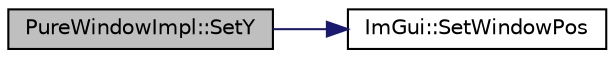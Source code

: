 digraph "PureWindowImpl::SetY"
{
 // LATEX_PDF_SIZE
  edge [fontname="Helvetica",fontsize="10",labelfontname="Helvetica",labelfontsize="10"];
  node [fontname="Helvetica",fontsize="10",shape=record];
  rankdir="LR";
  Node1 [label="PureWindowImpl::SetY",height=0.2,width=0.4,color="black", fillcolor="grey75", style="filled", fontcolor="black",tooltip="Sets window Y-coordinate."];
  Node1 -> Node2 [color="midnightblue",fontsize="10",style="solid",fontname="Helvetica"];
  Node2 [label="ImGui::SetWindowPos",height=0.2,width=0.4,color="black", fillcolor="white", style="filled",URL="$namespace_im_gui.html#a5d7fd0e28f01451279896e53fc7a4b10",tooltip=" "];
}
